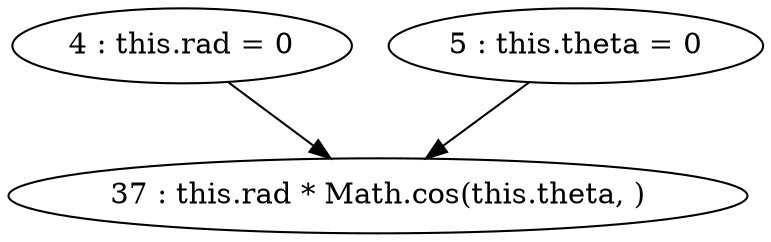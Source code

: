 digraph G {
"4 : this.rad = 0"
"4 : this.rad = 0" -> "37 : this.rad * Math.cos(this.theta, )"
"5 : this.theta = 0"
"5 : this.theta = 0" -> "37 : this.rad * Math.cos(this.theta, )"
"37 : this.rad * Math.cos(this.theta, )"
}